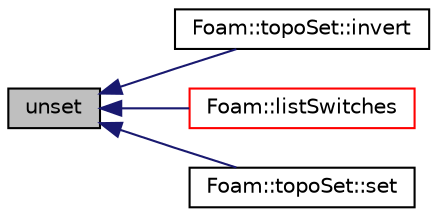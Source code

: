 digraph "unset"
{
  bgcolor="transparent";
  edge [fontname="Helvetica",fontsize="10",labelfontname="Helvetica",labelfontsize="10"];
  node [fontname="Helvetica",fontsize="10",shape=record];
  rankdir="LR";
  Node1 [label="unset",height=0.2,width=0.4,color="black", fillcolor="grey75", style="filled" fontcolor="black"];
  Node1 -> Node2 [dir="back",color="midnightblue",fontsize="10",style="solid",fontname="Helvetica"];
  Node2 [label="Foam::topoSet::invert",height=0.2,width=0.4,color="black",URL="$classFoam_1_1topoSet.html#a35fb7dbde3f7be406451bf0a8eb57d2e",tooltip="Invert contents. "];
  Node1 -> Node3 [dir="back",color="midnightblue",fontsize="10",style="solid",fontname="Helvetica"];
  Node3 [label="Foam::listSwitches",height=0.2,width=0.4,color="red",URL="$namespaceFoam.html#a3218fe26b0440102a7d197a91a91289f"];
  Node1 -> Node4 [dir="back",color="midnightblue",fontsize="10",style="solid",fontname="Helvetica"];
  Node4 [label="Foam::topoSet::set",height=0.2,width=0.4,color="black",URL="$classFoam_1_1topoSet.html#a17cf7200c74802a2da4db08a0da4c6f7",tooltip="Set multiple indices. "];
}

